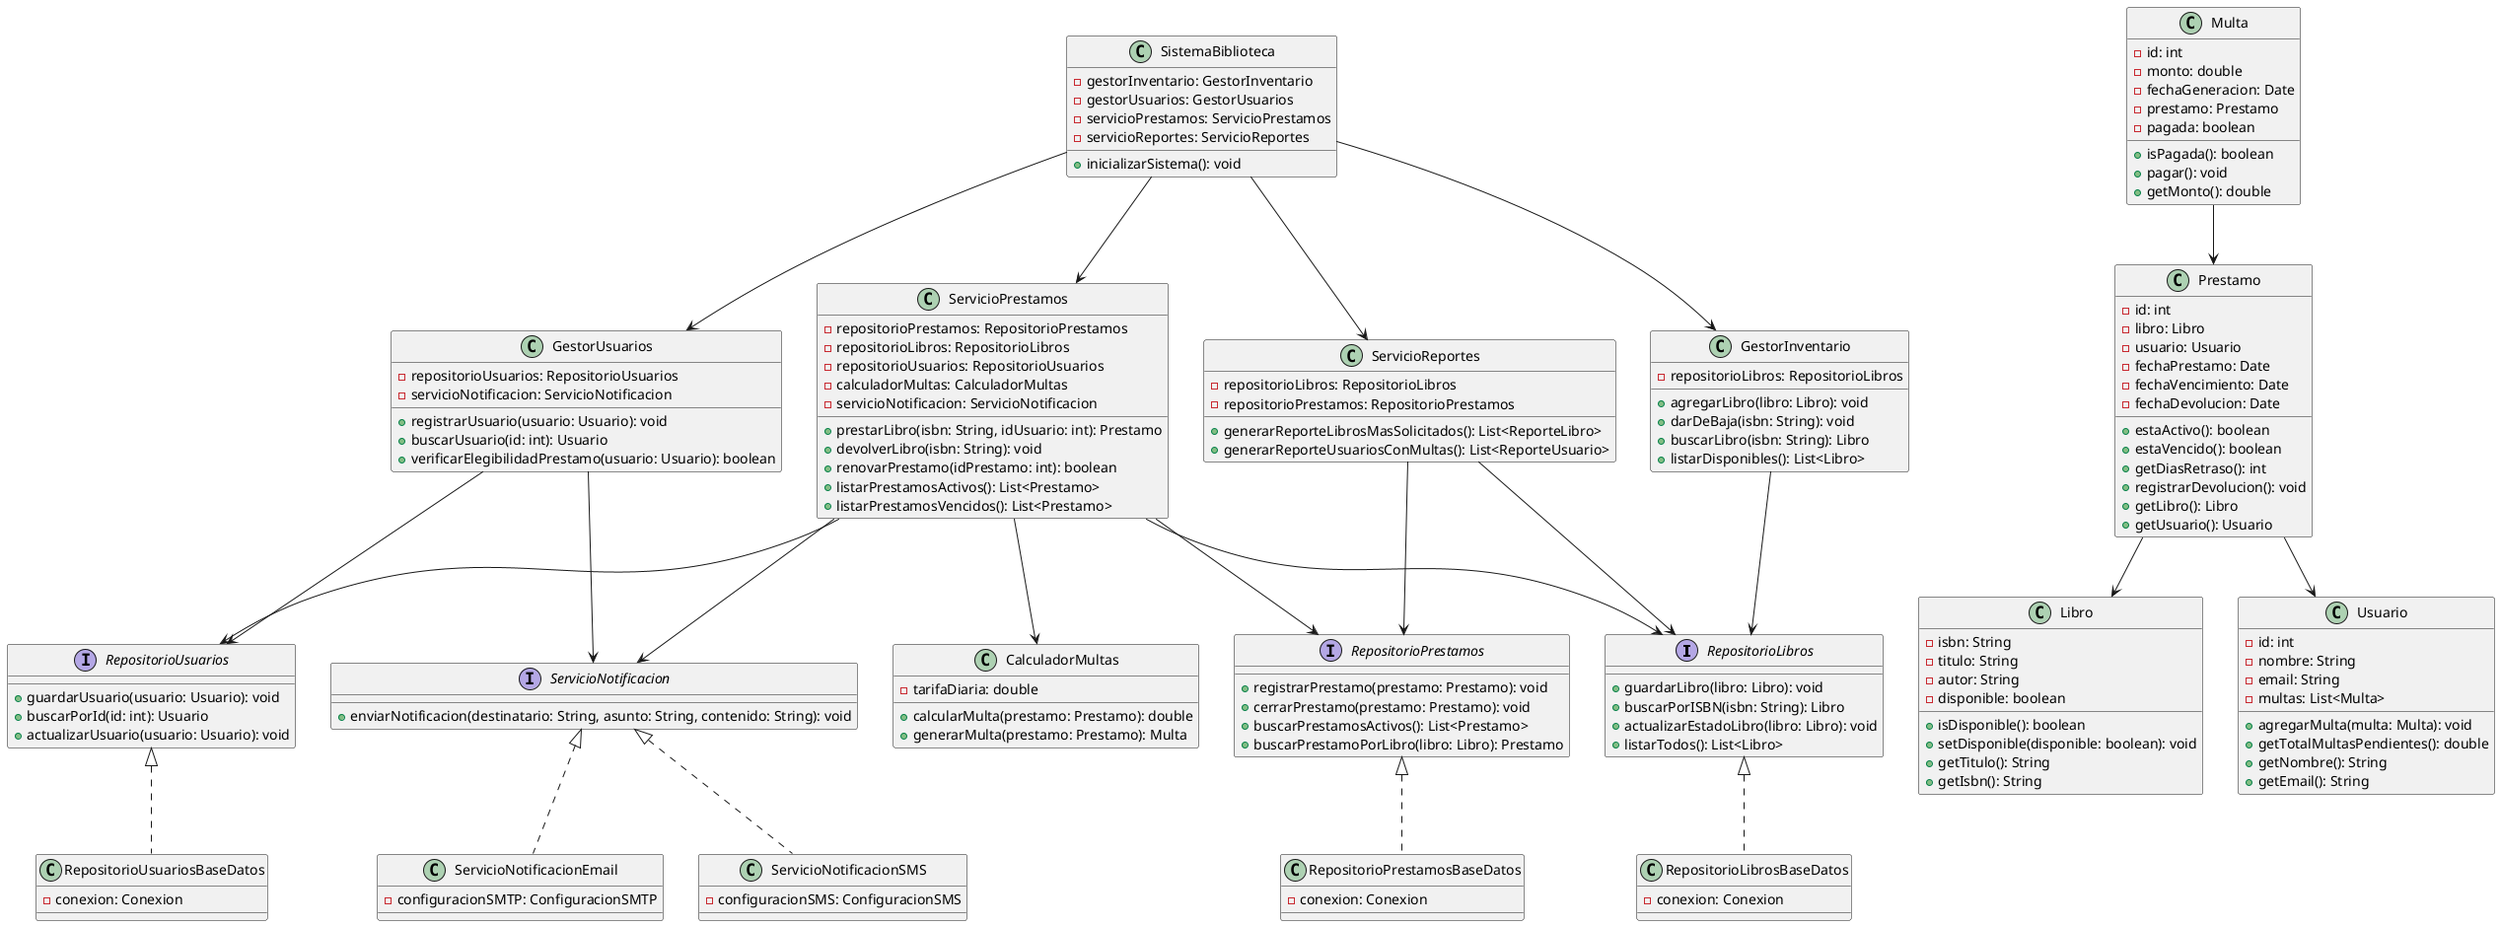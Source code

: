 @startuml

interface RepositorioLibros {
  +guardarLibro(libro: Libro): void
  +buscarPorISBN(isbn: String): Libro
  +actualizarEstadoLibro(libro: Libro): void
  +listarTodos(): List<Libro>
}

interface RepositorioUsuarios {
  +guardarUsuario(usuario: Usuario): void
  +buscarPorId(id: int): Usuario
  +actualizarUsuario(usuario: Usuario): void
}

interface RepositorioPrestamos {
  +registrarPrestamo(prestamo: Prestamo): void
  +cerrarPrestamo(prestamo: Prestamo): void
  +buscarPrestamosActivos(): List<Prestamo>
  +buscarPrestamoPorLibro(libro: Libro): Prestamo
}

interface ServicioNotificacion {
  +enviarNotificacion(destinatario: String, asunto: String, contenido: String): void
}

class Libro {
  -isbn: String
  -titulo: String
  -autor: String
  -disponible: boolean
  +isDisponible(): boolean
  +setDisponible(disponible: boolean): void
  +getTitulo(): String
  +getIsbn(): String
}

class Usuario {
  -id: int
  -nombre: String
  -email: String
  -multas: List<Multa>
  +agregarMulta(multa: Multa): void
  +getTotalMultasPendientes(): double
  +getNombre(): String
  +getEmail(): String
}

class Prestamo {
  -id: int
  -libro: Libro
  -usuario: Usuario
  -fechaPrestamo: Date
  -fechaVencimiento: Date
  -fechaDevolucion: Date
  +estaActivo(): boolean
  +estaVencido(): boolean
  +getDiasRetraso(): int
  +registrarDevolucion(): void
  +getLibro(): Libro
  +getUsuario(): Usuario
}

class Multa {
  -id: int
  -monto: double
  -fechaGeneracion: Date
  -prestamo: Prestamo
  -pagada: boolean
  +isPagada(): boolean
  +pagar(): void
  +getMonto(): double
}

class GestorInventario {
  -repositorioLibros: RepositorioLibros
  +agregarLibro(libro: Libro): void
  +darDeBaja(isbn: String): void
  +buscarLibro(isbn: String): Libro
  +listarDisponibles(): List<Libro>
}

class GestorUsuarios {
  -repositorioUsuarios: RepositorioUsuarios
  -servicioNotificacion: ServicioNotificacion
  +registrarUsuario(usuario: Usuario): void
  +buscarUsuario(id: int): Usuario
  +verificarElegibilidadPrestamo(usuario: Usuario): boolean
}

class ServicioPrestamos {
  -repositorioPrestamos: RepositorioPrestamos
  -repositorioLibros: RepositorioLibros
  -repositorioUsuarios: RepositorioUsuarios
  -calculadorMultas: CalculadorMultas
  -servicioNotificacion: ServicioNotificacion
  +prestarLibro(isbn: String, idUsuario: int): Prestamo
  +devolverLibro(isbn: String): void
  +renovarPrestamo(idPrestamo: int): boolean
  +listarPrestamosActivos(): List<Prestamo>
  +listarPrestamosVencidos(): List<Prestamo>
}

class CalculadorMultas {
  -tarifaDiaria: double
  +calcularMulta(prestamo: Prestamo): double
  +generarMulta(prestamo: Prestamo): Multa
}

class ServicioReportes {
  -repositorioLibros: RepositorioLibros
  -repositorioPrestamos: RepositorioPrestamos
  +generarReporteLibrosMasSolicitados(): List<ReporteLibro>
  +generarReporteUsuariosConMultas(): List<ReporteUsuario>
}

class RepositorioLibrosBaseDatos {
  -conexion: Conexion
}

class RepositorioUsuariosBaseDatos {
  -conexion: Conexion
}

class RepositorioPrestamosBaseDatos {
  -conexion: Conexion
}

class ServicioNotificacionEmail {
  -configuracionSMTP: ConfiguracionSMTP
}

class ServicioNotificacionSMS {
  -configuracionSMS: ConfiguracionSMS
}

class SistemaBiblioteca {
  -gestorInventario: GestorInventario
  -gestorUsuarios: GestorUsuarios
  -servicioPrestamos: ServicioPrestamos
  -servicioReportes: ServicioReportes
  +inicializarSistema(): void
}

RepositorioLibrosBaseDatos .u.|> RepositorioLibros
RepositorioUsuariosBaseDatos .u.|> RepositorioUsuarios
RepositorioPrestamosBaseDatos .u.|> RepositorioPrestamos
ServicioNotificacionEmail .u.|> ServicioNotificacion
ServicioNotificacionSMS .u.|> ServicioNotificacion

GestorInventario --> RepositorioLibros
GestorUsuarios --> RepositorioUsuarios
GestorUsuarios --> ServicioNotificacion
ServicioPrestamos --> RepositorioPrestamos
ServicioPrestamos --> RepositorioLibros
ServicioPrestamos --> RepositorioUsuarios
ServicioPrestamos --> CalculadorMultas
ServicioPrestamos --> ServicioNotificacion
ServicioReportes --> RepositorioLibros
ServicioReportes --> RepositorioPrestamos

SistemaBiblioteca --> GestorInventario
SistemaBiblioteca --> GestorUsuarios
SistemaBiblioteca --> ServicioPrestamos
SistemaBiblioteca --> ServicioReportes

Prestamo --> Libro
Prestamo --> Usuario
Multa --> Prestamo

@enduml